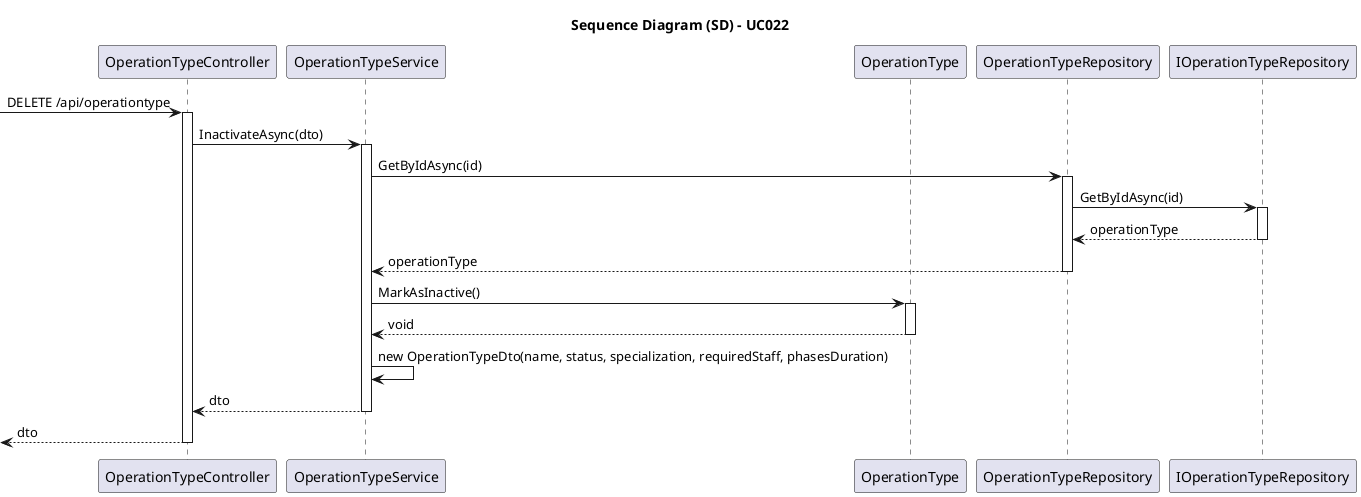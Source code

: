 @startuml uc022-sequence-diagram

skinparam packageStyle rectangle
skinparam shadowing false
skinparam linetype polyline
skinparam classAttributeIconSize 0

title Sequence Diagram (SD) - UC022

participant "OperationTypeController" as Controller
participant "OperationTypeService" as Service
participant "OperationType" as Domain
participant "OperationTypeRepository" as Repository
participant "IOperationTypeRepository" as IRepo

-> Controller: DELETE /api/operationtype

activate Controller

    Controller -> Service: InactivateAsync(dto)

    activate Service

        Service -> Repository: GetByIdAsync(id)

        activate Repository

            Repository -> IRepo: GetByIdAsync(id)
            
            activate IRepo

                IRepo --> Repository: operationType

            deactivate IRepo

            Repository --> Service: operationType

        deactivate Repository

        Service -> Domain: MarkAsInactive()
        
        activate Domain

            Domain --> Service: void

        deactivate Domain

        Service -> Service: new OperationTypeDto(name, status, specialization, requiredStaff, phasesDuration)

        Service --> Controller: dto

    deactivate Service

    <-- Controller: dto

deactivate Controller

@enduml
